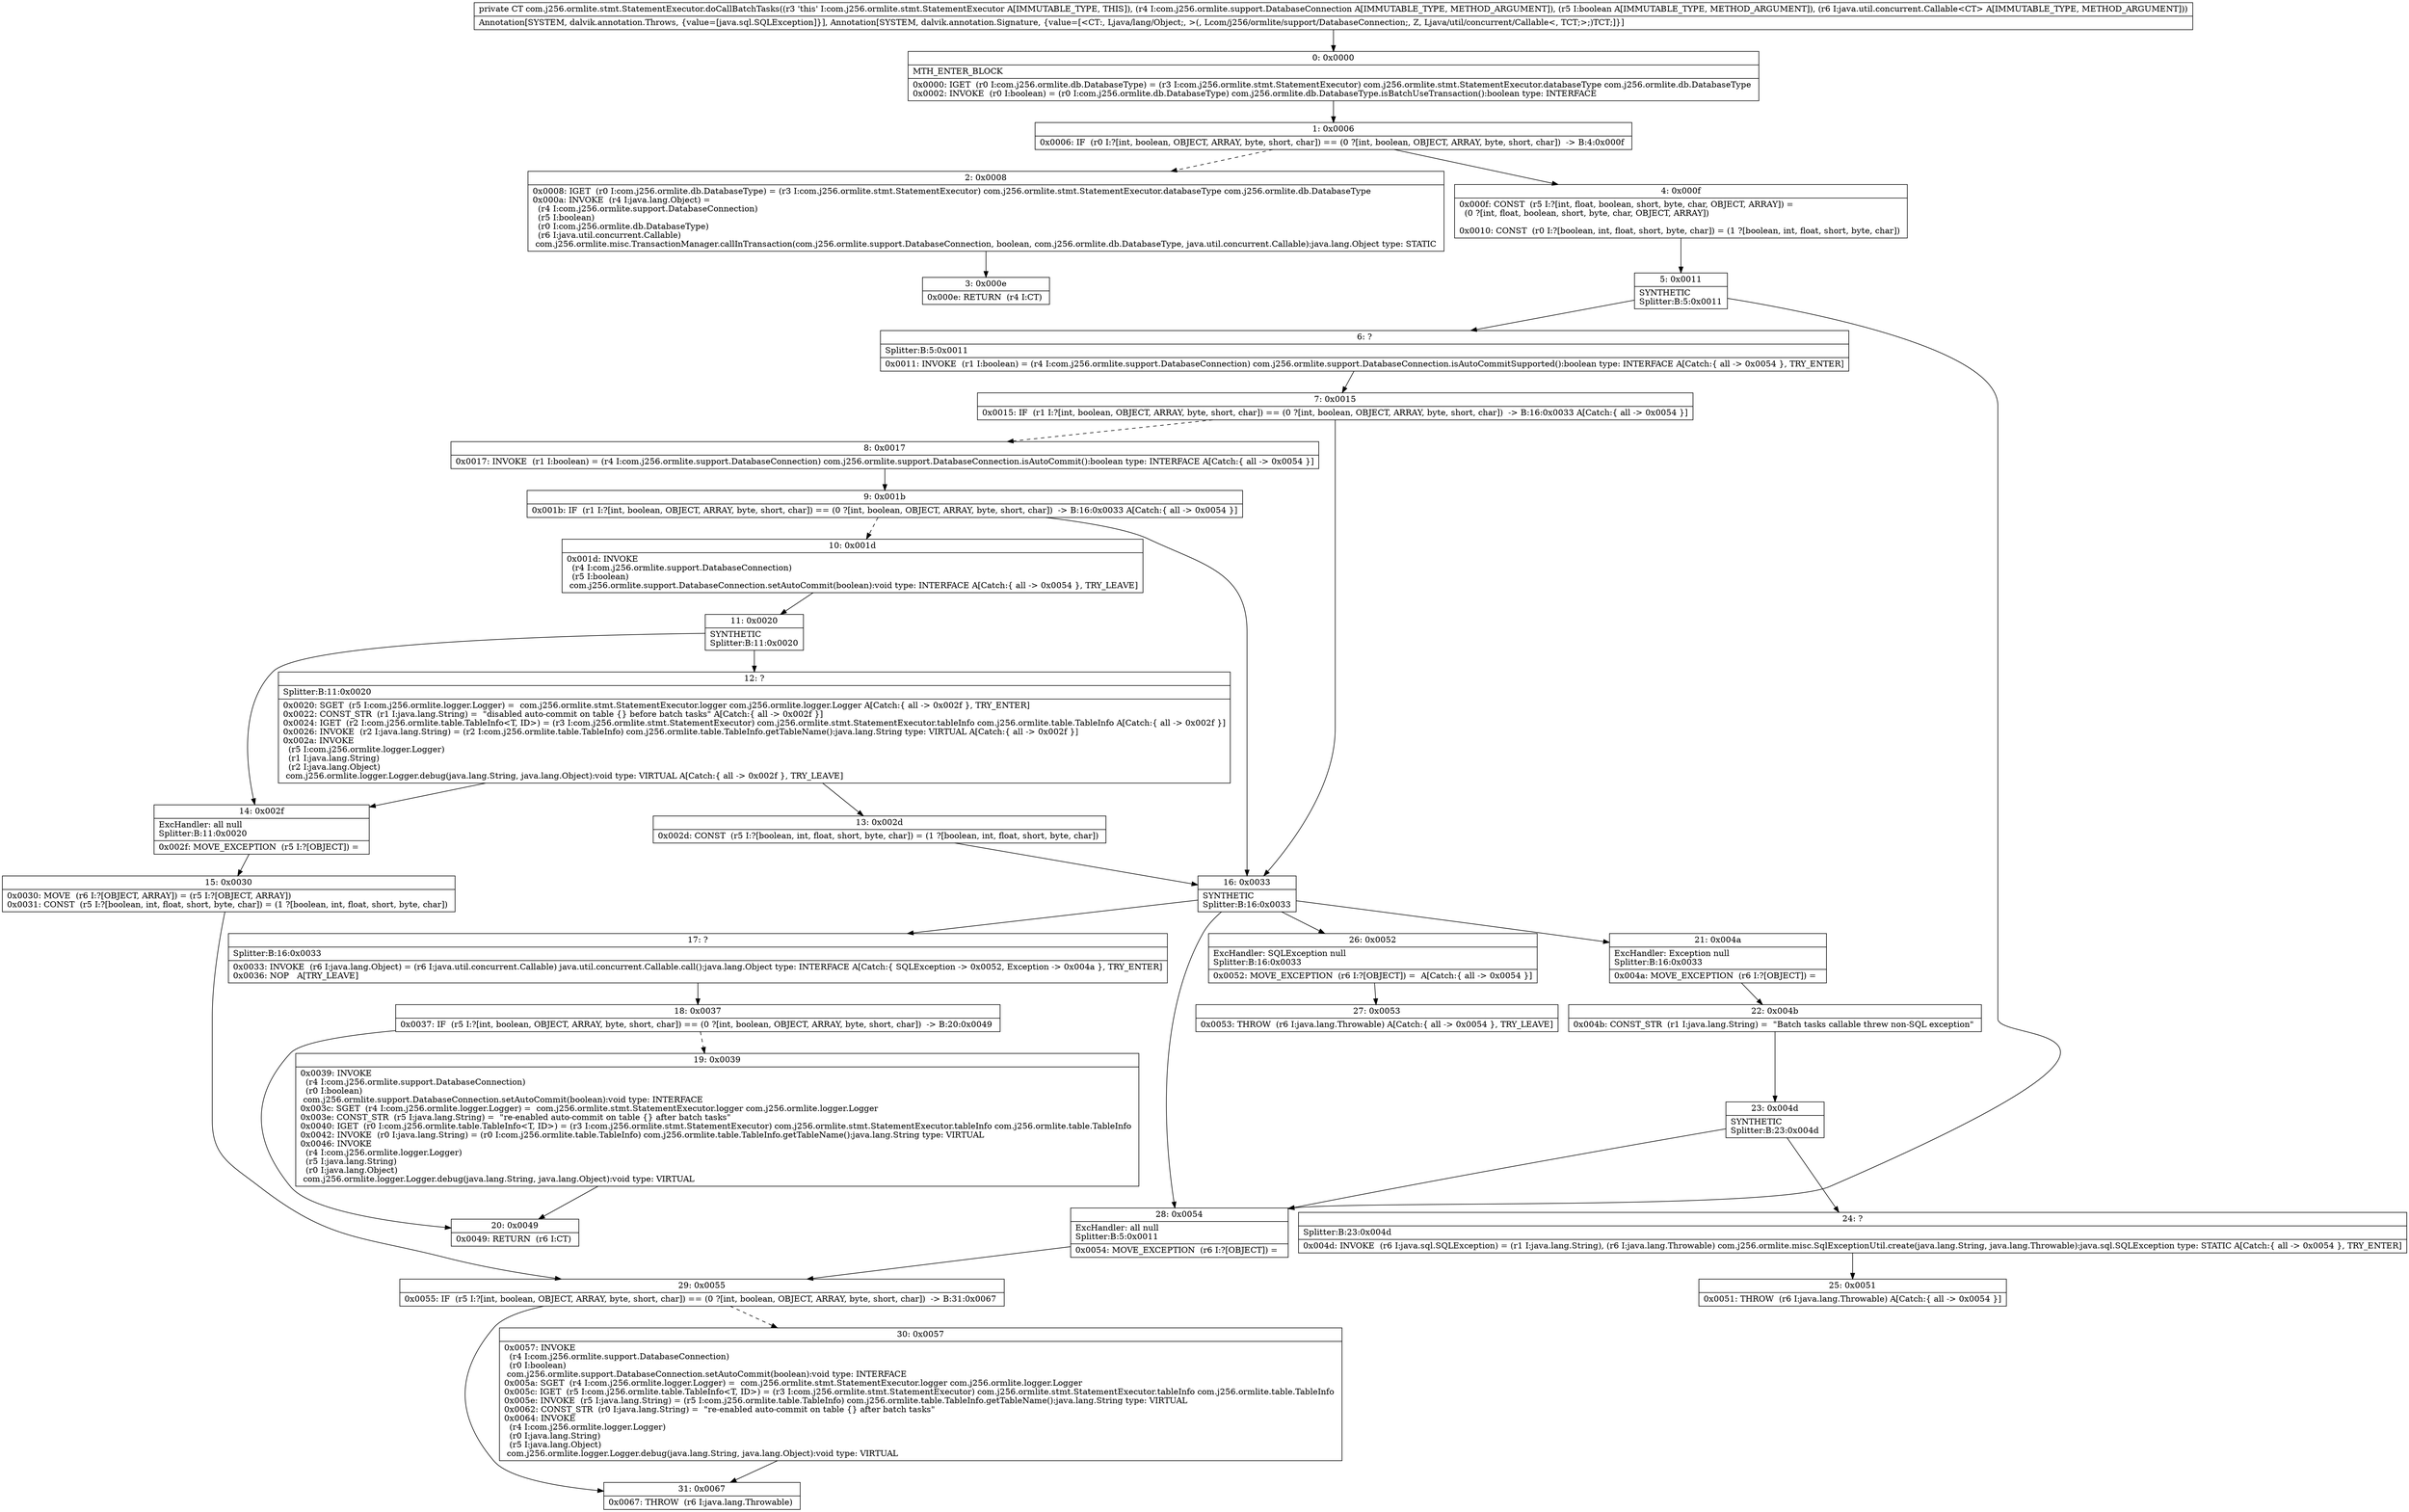 digraph "CFG forcom.j256.ormlite.stmt.StatementExecutor.doCallBatchTasks(Lcom\/j256\/ormlite\/support\/DatabaseConnection;ZLjava\/util\/concurrent\/Callable;)Ljava\/lang\/Object;" {
Node_0 [shape=record,label="{0\:\ 0x0000|MTH_ENTER_BLOCK\l|0x0000: IGET  (r0 I:com.j256.ormlite.db.DatabaseType) = (r3 I:com.j256.ormlite.stmt.StatementExecutor) com.j256.ormlite.stmt.StatementExecutor.databaseType com.j256.ormlite.db.DatabaseType \l0x0002: INVOKE  (r0 I:boolean) = (r0 I:com.j256.ormlite.db.DatabaseType) com.j256.ormlite.db.DatabaseType.isBatchUseTransaction():boolean type: INTERFACE \l}"];
Node_1 [shape=record,label="{1\:\ 0x0006|0x0006: IF  (r0 I:?[int, boolean, OBJECT, ARRAY, byte, short, char]) == (0 ?[int, boolean, OBJECT, ARRAY, byte, short, char])  \-\> B:4:0x000f \l}"];
Node_2 [shape=record,label="{2\:\ 0x0008|0x0008: IGET  (r0 I:com.j256.ormlite.db.DatabaseType) = (r3 I:com.j256.ormlite.stmt.StatementExecutor) com.j256.ormlite.stmt.StatementExecutor.databaseType com.j256.ormlite.db.DatabaseType \l0x000a: INVOKE  (r4 I:java.lang.Object) = \l  (r4 I:com.j256.ormlite.support.DatabaseConnection)\l  (r5 I:boolean)\l  (r0 I:com.j256.ormlite.db.DatabaseType)\l  (r6 I:java.util.concurrent.Callable)\l com.j256.ormlite.misc.TransactionManager.callInTransaction(com.j256.ormlite.support.DatabaseConnection, boolean, com.j256.ormlite.db.DatabaseType, java.util.concurrent.Callable):java.lang.Object type: STATIC \l}"];
Node_3 [shape=record,label="{3\:\ 0x000e|0x000e: RETURN  (r4 I:CT) \l}"];
Node_4 [shape=record,label="{4\:\ 0x000f|0x000f: CONST  (r5 I:?[int, float, boolean, short, byte, char, OBJECT, ARRAY]) = \l  (0 ?[int, float, boolean, short, byte, char, OBJECT, ARRAY])\l \l0x0010: CONST  (r0 I:?[boolean, int, float, short, byte, char]) = (1 ?[boolean, int, float, short, byte, char]) \l}"];
Node_5 [shape=record,label="{5\:\ 0x0011|SYNTHETIC\lSplitter:B:5:0x0011\l}"];
Node_6 [shape=record,label="{6\:\ ?|Splitter:B:5:0x0011\l|0x0011: INVOKE  (r1 I:boolean) = (r4 I:com.j256.ormlite.support.DatabaseConnection) com.j256.ormlite.support.DatabaseConnection.isAutoCommitSupported():boolean type: INTERFACE A[Catch:\{ all \-\> 0x0054 \}, TRY_ENTER]\l}"];
Node_7 [shape=record,label="{7\:\ 0x0015|0x0015: IF  (r1 I:?[int, boolean, OBJECT, ARRAY, byte, short, char]) == (0 ?[int, boolean, OBJECT, ARRAY, byte, short, char])  \-\> B:16:0x0033 A[Catch:\{ all \-\> 0x0054 \}]\l}"];
Node_8 [shape=record,label="{8\:\ 0x0017|0x0017: INVOKE  (r1 I:boolean) = (r4 I:com.j256.ormlite.support.DatabaseConnection) com.j256.ormlite.support.DatabaseConnection.isAutoCommit():boolean type: INTERFACE A[Catch:\{ all \-\> 0x0054 \}]\l}"];
Node_9 [shape=record,label="{9\:\ 0x001b|0x001b: IF  (r1 I:?[int, boolean, OBJECT, ARRAY, byte, short, char]) == (0 ?[int, boolean, OBJECT, ARRAY, byte, short, char])  \-\> B:16:0x0033 A[Catch:\{ all \-\> 0x0054 \}]\l}"];
Node_10 [shape=record,label="{10\:\ 0x001d|0x001d: INVOKE  \l  (r4 I:com.j256.ormlite.support.DatabaseConnection)\l  (r5 I:boolean)\l com.j256.ormlite.support.DatabaseConnection.setAutoCommit(boolean):void type: INTERFACE A[Catch:\{ all \-\> 0x0054 \}, TRY_LEAVE]\l}"];
Node_11 [shape=record,label="{11\:\ 0x0020|SYNTHETIC\lSplitter:B:11:0x0020\l}"];
Node_12 [shape=record,label="{12\:\ ?|Splitter:B:11:0x0020\l|0x0020: SGET  (r5 I:com.j256.ormlite.logger.Logger) =  com.j256.ormlite.stmt.StatementExecutor.logger com.j256.ormlite.logger.Logger A[Catch:\{ all \-\> 0x002f \}, TRY_ENTER]\l0x0022: CONST_STR  (r1 I:java.lang.String) =  \"disabled auto\-commit on table \{\} before batch tasks\" A[Catch:\{ all \-\> 0x002f \}]\l0x0024: IGET  (r2 I:com.j256.ormlite.table.TableInfo\<T, ID\>) = (r3 I:com.j256.ormlite.stmt.StatementExecutor) com.j256.ormlite.stmt.StatementExecutor.tableInfo com.j256.ormlite.table.TableInfo A[Catch:\{ all \-\> 0x002f \}]\l0x0026: INVOKE  (r2 I:java.lang.String) = (r2 I:com.j256.ormlite.table.TableInfo) com.j256.ormlite.table.TableInfo.getTableName():java.lang.String type: VIRTUAL A[Catch:\{ all \-\> 0x002f \}]\l0x002a: INVOKE  \l  (r5 I:com.j256.ormlite.logger.Logger)\l  (r1 I:java.lang.String)\l  (r2 I:java.lang.Object)\l com.j256.ormlite.logger.Logger.debug(java.lang.String, java.lang.Object):void type: VIRTUAL A[Catch:\{ all \-\> 0x002f \}, TRY_LEAVE]\l}"];
Node_13 [shape=record,label="{13\:\ 0x002d|0x002d: CONST  (r5 I:?[boolean, int, float, short, byte, char]) = (1 ?[boolean, int, float, short, byte, char]) \l}"];
Node_14 [shape=record,label="{14\:\ 0x002f|ExcHandler: all null\lSplitter:B:11:0x0020\l|0x002f: MOVE_EXCEPTION  (r5 I:?[OBJECT]) =  \l}"];
Node_15 [shape=record,label="{15\:\ 0x0030|0x0030: MOVE  (r6 I:?[OBJECT, ARRAY]) = (r5 I:?[OBJECT, ARRAY]) \l0x0031: CONST  (r5 I:?[boolean, int, float, short, byte, char]) = (1 ?[boolean, int, float, short, byte, char]) \l}"];
Node_16 [shape=record,label="{16\:\ 0x0033|SYNTHETIC\lSplitter:B:16:0x0033\l}"];
Node_17 [shape=record,label="{17\:\ ?|Splitter:B:16:0x0033\l|0x0033: INVOKE  (r6 I:java.lang.Object) = (r6 I:java.util.concurrent.Callable) java.util.concurrent.Callable.call():java.lang.Object type: INTERFACE A[Catch:\{ SQLException \-\> 0x0052, Exception \-\> 0x004a \}, TRY_ENTER]\l0x0036: NOP   A[TRY_LEAVE]\l}"];
Node_18 [shape=record,label="{18\:\ 0x0037|0x0037: IF  (r5 I:?[int, boolean, OBJECT, ARRAY, byte, short, char]) == (0 ?[int, boolean, OBJECT, ARRAY, byte, short, char])  \-\> B:20:0x0049 \l}"];
Node_19 [shape=record,label="{19\:\ 0x0039|0x0039: INVOKE  \l  (r4 I:com.j256.ormlite.support.DatabaseConnection)\l  (r0 I:boolean)\l com.j256.ormlite.support.DatabaseConnection.setAutoCommit(boolean):void type: INTERFACE \l0x003c: SGET  (r4 I:com.j256.ormlite.logger.Logger) =  com.j256.ormlite.stmt.StatementExecutor.logger com.j256.ormlite.logger.Logger \l0x003e: CONST_STR  (r5 I:java.lang.String) =  \"re\-enabled auto\-commit on table \{\} after batch tasks\" \l0x0040: IGET  (r0 I:com.j256.ormlite.table.TableInfo\<T, ID\>) = (r3 I:com.j256.ormlite.stmt.StatementExecutor) com.j256.ormlite.stmt.StatementExecutor.tableInfo com.j256.ormlite.table.TableInfo \l0x0042: INVOKE  (r0 I:java.lang.String) = (r0 I:com.j256.ormlite.table.TableInfo) com.j256.ormlite.table.TableInfo.getTableName():java.lang.String type: VIRTUAL \l0x0046: INVOKE  \l  (r4 I:com.j256.ormlite.logger.Logger)\l  (r5 I:java.lang.String)\l  (r0 I:java.lang.Object)\l com.j256.ormlite.logger.Logger.debug(java.lang.String, java.lang.Object):void type: VIRTUAL \l}"];
Node_20 [shape=record,label="{20\:\ 0x0049|0x0049: RETURN  (r6 I:CT) \l}"];
Node_21 [shape=record,label="{21\:\ 0x004a|ExcHandler: Exception null\lSplitter:B:16:0x0033\l|0x004a: MOVE_EXCEPTION  (r6 I:?[OBJECT]) =  \l}"];
Node_22 [shape=record,label="{22\:\ 0x004b|0x004b: CONST_STR  (r1 I:java.lang.String) =  \"Batch tasks callable threw non\-SQL exception\" \l}"];
Node_23 [shape=record,label="{23\:\ 0x004d|SYNTHETIC\lSplitter:B:23:0x004d\l}"];
Node_24 [shape=record,label="{24\:\ ?|Splitter:B:23:0x004d\l|0x004d: INVOKE  (r6 I:java.sql.SQLException) = (r1 I:java.lang.String), (r6 I:java.lang.Throwable) com.j256.ormlite.misc.SqlExceptionUtil.create(java.lang.String, java.lang.Throwable):java.sql.SQLException type: STATIC A[Catch:\{ all \-\> 0x0054 \}, TRY_ENTER]\l}"];
Node_25 [shape=record,label="{25\:\ 0x0051|0x0051: THROW  (r6 I:java.lang.Throwable) A[Catch:\{ all \-\> 0x0054 \}]\l}"];
Node_26 [shape=record,label="{26\:\ 0x0052|ExcHandler: SQLException null\lSplitter:B:16:0x0033\l|0x0052: MOVE_EXCEPTION  (r6 I:?[OBJECT]) =  A[Catch:\{ all \-\> 0x0054 \}]\l}"];
Node_27 [shape=record,label="{27\:\ 0x0053|0x0053: THROW  (r6 I:java.lang.Throwable) A[Catch:\{ all \-\> 0x0054 \}, TRY_LEAVE]\l}"];
Node_28 [shape=record,label="{28\:\ 0x0054|ExcHandler: all null\lSplitter:B:5:0x0011\l|0x0054: MOVE_EXCEPTION  (r6 I:?[OBJECT]) =  \l}"];
Node_29 [shape=record,label="{29\:\ 0x0055|0x0055: IF  (r5 I:?[int, boolean, OBJECT, ARRAY, byte, short, char]) == (0 ?[int, boolean, OBJECT, ARRAY, byte, short, char])  \-\> B:31:0x0067 \l}"];
Node_30 [shape=record,label="{30\:\ 0x0057|0x0057: INVOKE  \l  (r4 I:com.j256.ormlite.support.DatabaseConnection)\l  (r0 I:boolean)\l com.j256.ormlite.support.DatabaseConnection.setAutoCommit(boolean):void type: INTERFACE \l0x005a: SGET  (r4 I:com.j256.ormlite.logger.Logger) =  com.j256.ormlite.stmt.StatementExecutor.logger com.j256.ormlite.logger.Logger \l0x005c: IGET  (r5 I:com.j256.ormlite.table.TableInfo\<T, ID\>) = (r3 I:com.j256.ormlite.stmt.StatementExecutor) com.j256.ormlite.stmt.StatementExecutor.tableInfo com.j256.ormlite.table.TableInfo \l0x005e: INVOKE  (r5 I:java.lang.String) = (r5 I:com.j256.ormlite.table.TableInfo) com.j256.ormlite.table.TableInfo.getTableName():java.lang.String type: VIRTUAL \l0x0062: CONST_STR  (r0 I:java.lang.String) =  \"re\-enabled auto\-commit on table \{\} after batch tasks\" \l0x0064: INVOKE  \l  (r4 I:com.j256.ormlite.logger.Logger)\l  (r0 I:java.lang.String)\l  (r5 I:java.lang.Object)\l com.j256.ormlite.logger.Logger.debug(java.lang.String, java.lang.Object):void type: VIRTUAL \l}"];
Node_31 [shape=record,label="{31\:\ 0x0067|0x0067: THROW  (r6 I:java.lang.Throwable) \l}"];
MethodNode[shape=record,label="{private CT com.j256.ormlite.stmt.StatementExecutor.doCallBatchTasks((r3 'this' I:com.j256.ormlite.stmt.StatementExecutor A[IMMUTABLE_TYPE, THIS]), (r4 I:com.j256.ormlite.support.DatabaseConnection A[IMMUTABLE_TYPE, METHOD_ARGUMENT]), (r5 I:boolean A[IMMUTABLE_TYPE, METHOD_ARGUMENT]), (r6 I:java.util.concurrent.Callable\<CT\> A[IMMUTABLE_TYPE, METHOD_ARGUMENT]))  | Annotation[SYSTEM, dalvik.annotation.Throws, \{value=[java.sql.SQLException]\}], Annotation[SYSTEM, dalvik.annotation.Signature, \{value=[\<CT:, Ljava\/lang\/Object;, \>(, Lcom\/j256\/ormlite\/support\/DatabaseConnection;, Z, Ljava\/util\/concurrent\/Callable\<, TCT;\>;)TCT;]\}]\l}"];
MethodNode -> Node_0;
Node_0 -> Node_1;
Node_1 -> Node_2[style=dashed];
Node_1 -> Node_4;
Node_2 -> Node_3;
Node_4 -> Node_5;
Node_5 -> Node_6;
Node_5 -> Node_28;
Node_6 -> Node_7;
Node_7 -> Node_8[style=dashed];
Node_7 -> Node_16;
Node_8 -> Node_9;
Node_9 -> Node_10[style=dashed];
Node_9 -> Node_16;
Node_10 -> Node_11;
Node_11 -> Node_12;
Node_11 -> Node_14;
Node_12 -> Node_13;
Node_12 -> Node_14;
Node_13 -> Node_16;
Node_14 -> Node_15;
Node_15 -> Node_29;
Node_16 -> Node_17;
Node_16 -> Node_26;
Node_16 -> Node_21;
Node_16 -> Node_28;
Node_17 -> Node_18;
Node_18 -> Node_19[style=dashed];
Node_18 -> Node_20;
Node_19 -> Node_20;
Node_21 -> Node_22;
Node_22 -> Node_23;
Node_23 -> Node_24;
Node_23 -> Node_28;
Node_24 -> Node_25;
Node_26 -> Node_27;
Node_28 -> Node_29;
Node_29 -> Node_30[style=dashed];
Node_29 -> Node_31;
Node_30 -> Node_31;
}

